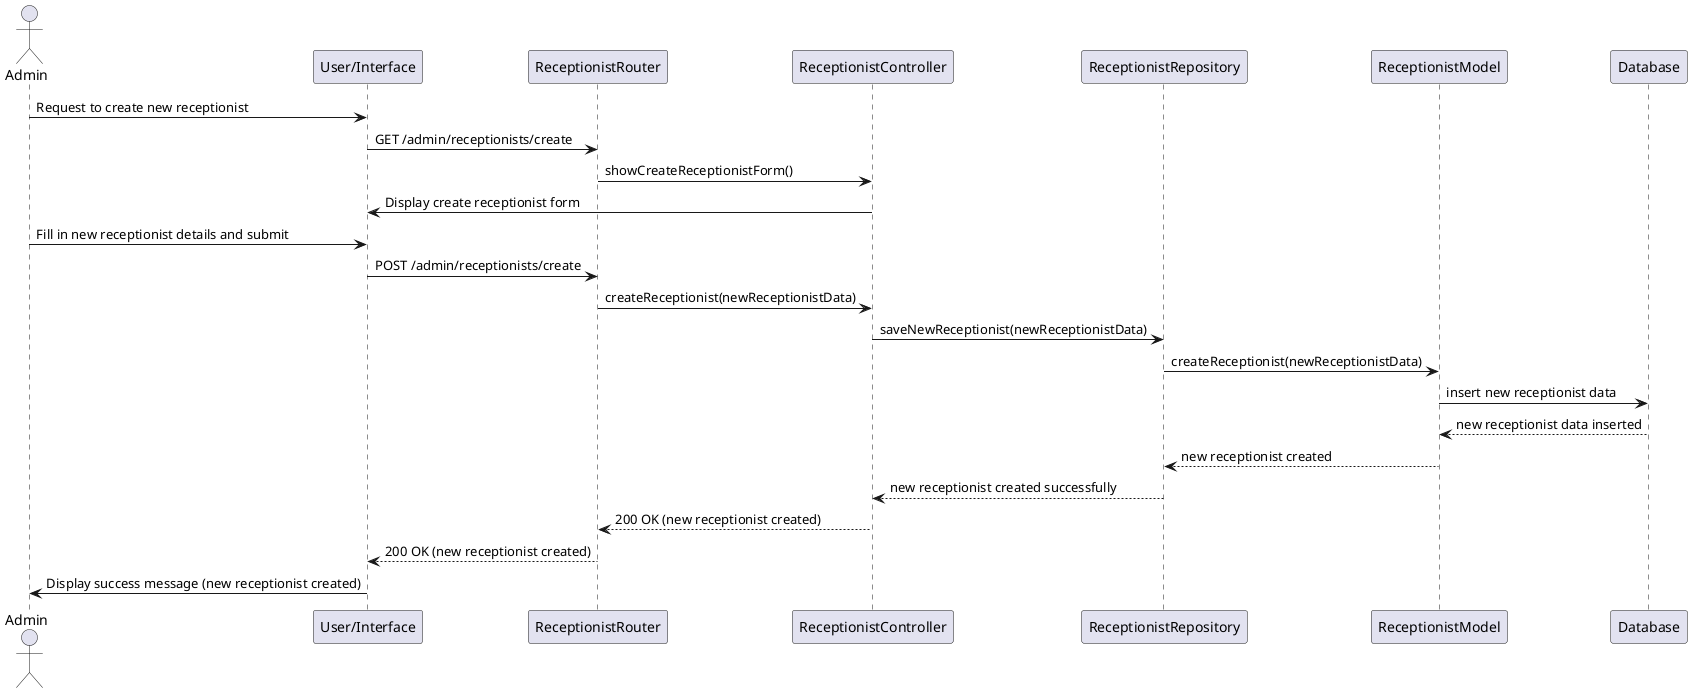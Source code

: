 @startuml
actor Admin
participant "User/Interface" as UI
participant "ReceptionistRouter" as Router
participant "ReceptionistController" as Controller
participant "ReceptionistRepository" as Repository
participant "ReceptionistModel" as ReceptionistModel
participant "Database" as DB

Admin -> UI: Request to create new receptionist
UI -> Router: GET /admin/receptionists/create
Router -> Controller: showCreateReceptionistForm()
Controller -> UI: Display create receptionist form

Admin -> UI: Fill in new receptionist details and submit
UI -> Router: POST /admin/receptionists/create
Router -> Controller: createReceptionist(newReceptionistData)
Controller -> Repository: saveNewReceptionist(newReceptionistData)

Repository -> ReceptionistModel: createReceptionist(newReceptionistData)
ReceptionistModel -> DB: insert new receptionist data
DB --> ReceptionistModel: new receptionist data inserted
ReceptionistModel --> Repository: new receptionist created
Repository --> Controller: new receptionist created successfully

Controller --> Router: 200 OK (new receptionist created)
Router --> UI: 200 OK (new receptionist created)
UI -> Admin: Display success message (new receptionist created)
@enduml

